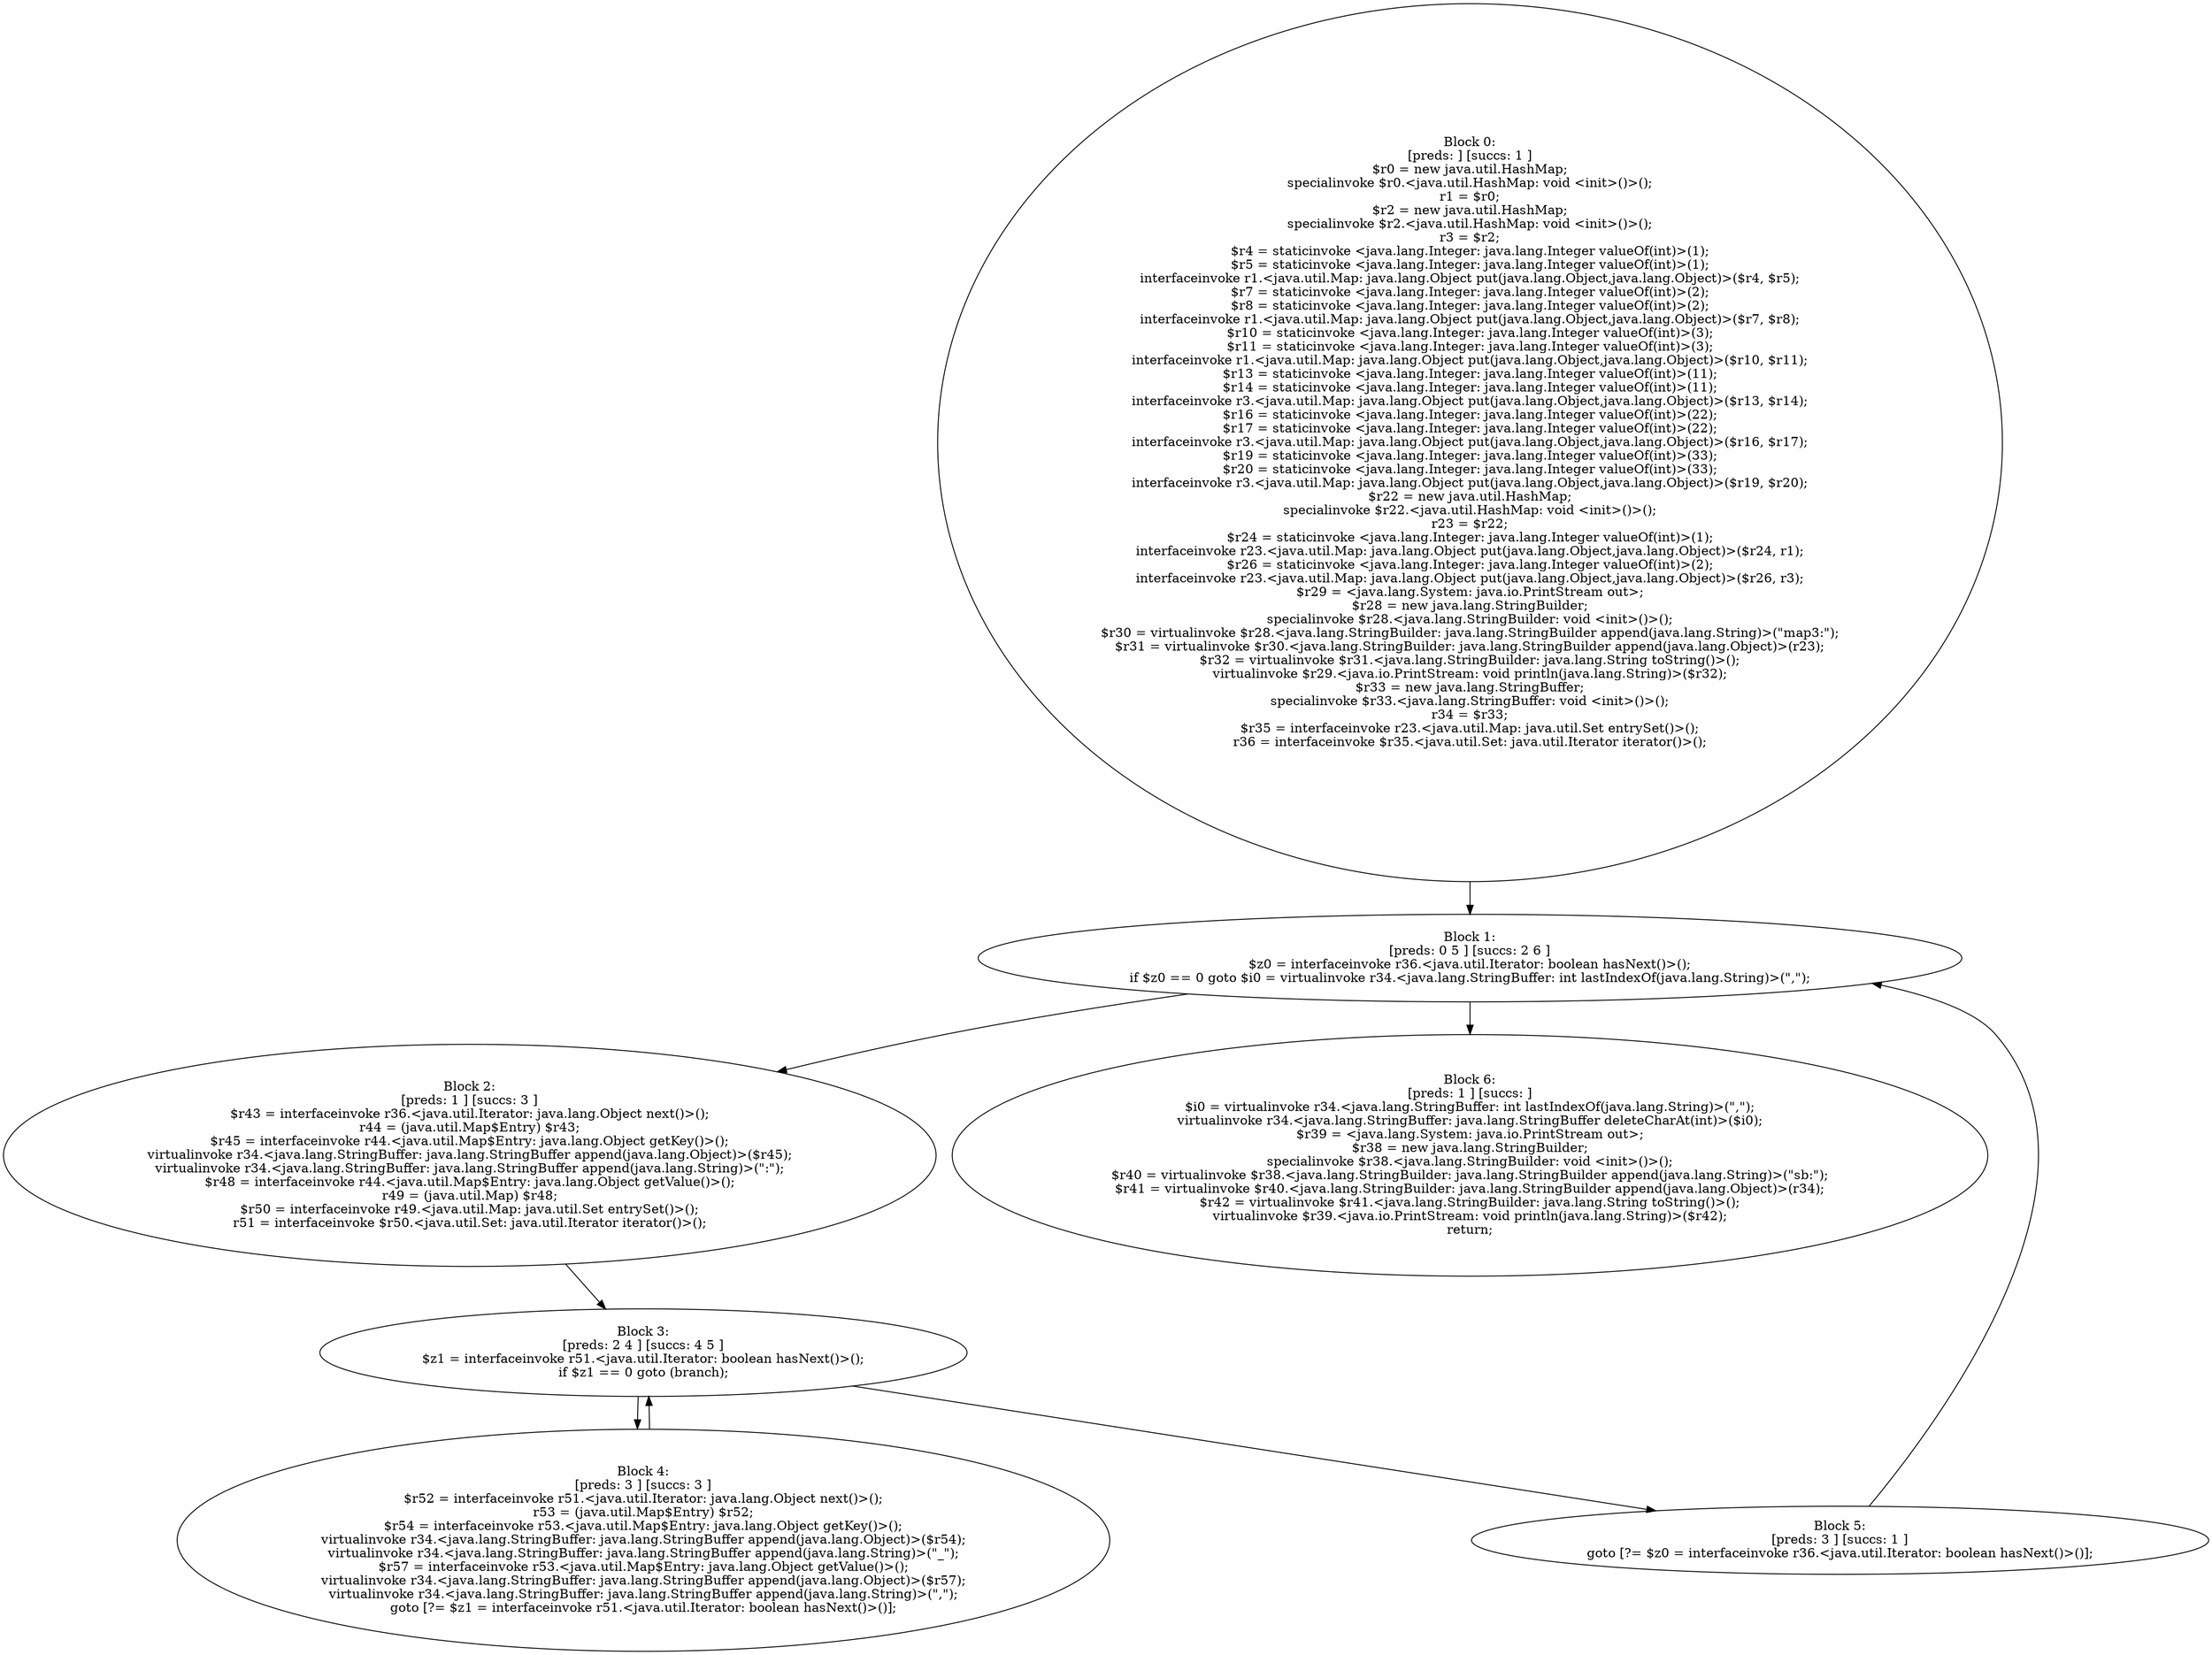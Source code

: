 digraph "unitGraph" {
    "Block 0:
[preds: ] [succs: 1 ]
$r0 = new java.util.HashMap;
specialinvoke $r0.<java.util.HashMap: void <init>()>();
r1 = $r0;
$r2 = new java.util.HashMap;
specialinvoke $r2.<java.util.HashMap: void <init>()>();
r3 = $r2;
$r4 = staticinvoke <java.lang.Integer: java.lang.Integer valueOf(int)>(1);
$r5 = staticinvoke <java.lang.Integer: java.lang.Integer valueOf(int)>(1);
interfaceinvoke r1.<java.util.Map: java.lang.Object put(java.lang.Object,java.lang.Object)>($r4, $r5);
$r7 = staticinvoke <java.lang.Integer: java.lang.Integer valueOf(int)>(2);
$r8 = staticinvoke <java.lang.Integer: java.lang.Integer valueOf(int)>(2);
interfaceinvoke r1.<java.util.Map: java.lang.Object put(java.lang.Object,java.lang.Object)>($r7, $r8);
$r10 = staticinvoke <java.lang.Integer: java.lang.Integer valueOf(int)>(3);
$r11 = staticinvoke <java.lang.Integer: java.lang.Integer valueOf(int)>(3);
interfaceinvoke r1.<java.util.Map: java.lang.Object put(java.lang.Object,java.lang.Object)>($r10, $r11);
$r13 = staticinvoke <java.lang.Integer: java.lang.Integer valueOf(int)>(11);
$r14 = staticinvoke <java.lang.Integer: java.lang.Integer valueOf(int)>(11);
interfaceinvoke r3.<java.util.Map: java.lang.Object put(java.lang.Object,java.lang.Object)>($r13, $r14);
$r16 = staticinvoke <java.lang.Integer: java.lang.Integer valueOf(int)>(22);
$r17 = staticinvoke <java.lang.Integer: java.lang.Integer valueOf(int)>(22);
interfaceinvoke r3.<java.util.Map: java.lang.Object put(java.lang.Object,java.lang.Object)>($r16, $r17);
$r19 = staticinvoke <java.lang.Integer: java.lang.Integer valueOf(int)>(33);
$r20 = staticinvoke <java.lang.Integer: java.lang.Integer valueOf(int)>(33);
interfaceinvoke r3.<java.util.Map: java.lang.Object put(java.lang.Object,java.lang.Object)>($r19, $r20);
$r22 = new java.util.HashMap;
specialinvoke $r22.<java.util.HashMap: void <init>()>();
r23 = $r22;
$r24 = staticinvoke <java.lang.Integer: java.lang.Integer valueOf(int)>(1);
interfaceinvoke r23.<java.util.Map: java.lang.Object put(java.lang.Object,java.lang.Object)>($r24, r1);
$r26 = staticinvoke <java.lang.Integer: java.lang.Integer valueOf(int)>(2);
interfaceinvoke r23.<java.util.Map: java.lang.Object put(java.lang.Object,java.lang.Object)>($r26, r3);
$r29 = <java.lang.System: java.io.PrintStream out>;
$r28 = new java.lang.StringBuilder;
specialinvoke $r28.<java.lang.StringBuilder: void <init>()>();
$r30 = virtualinvoke $r28.<java.lang.StringBuilder: java.lang.StringBuilder append(java.lang.String)>(\"map3:\");
$r31 = virtualinvoke $r30.<java.lang.StringBuilder: java.lang.StringBuilder append(java.lang.Object)>(r23);
$r32 = virtualinvoke $r31.<java.lang.StringBuilder: java.lang.String toString()>();
virtualinvoke $r29.<java.io.PrintStream: void println(java.lang.String)>($r32);
$r33 = new java.lang.StringBuffer;
specialinvoke $r33.<java.lang.StringBuffer: void <init>()>();
r34 = $r33;
$r35 = interfaceinvoke r23.<java.util.Map: java.util.Set entrySet()>();
r36 = interfaceinvoke $r35.<java.util.Set: java.util.Iterator iterator()>();
"
    "Block 1:
[preds: 0 5 ] [succs: 2 6 ]
$z0 = interfaceinvoke r36.<java.util.Iterator: boolean hasNext()>();
if $z0 == 0 goto $i0 = virtualinvoke r34.<java.lang.StringBuffer: int lastIndexOf(java.lang.String)>(\",\");
"
    "Block 2:
[preds: 1 ] [succs: 3 ]
$r43 = interfaceinvoke r36.<java.util.Iterator: java.lang.Object next()>();
r44 = (java.util.Map$Entry) $r43;
$r45 = interfaceinvoke r44.<java.util.Map$Entry: java.lang.Object getKey()>();
virtualinvoke r34.<java.lang.StringBuffer: java.lang.StringBuffer append(java.lang.Object)>($r45);
virtualinvoke r34.<java.lang.StringBuffer: java.lang.StringBuffer append(java.lang.String)>(\":\");
$r48 = interfaceinvoke r44.<java.util.Map$Entry: java.lang.Object getValue()>();
r49 = (java.util.Map) $r48;
$r50 = interfaceinvoke r49.<java.util.Map: java.util.Set entrySet()>();
r51 = interfaceinvoke $r50.<java.util.Set: java.util.Iterator iterator()>();
"
    "Block 3:
[preds: 2 4 ] [succs: 4 5 ]
$z1 = interfaceinvoke r51.<java.util.Iterator: boolean hasNext()>();
if $z1 == 0 goto (branch);
"
    "Block 4:
[preds: 3 ] [succs: 3 ]
$r52 = interfaceinvoke r51.<java.util.Iterator: java.lang.Object next()>();
r53 = (java.util.Map$Entry) $r52;
$r54 = interfaceinvoke r53.<java.util.Map$Entry: java.lang.Object getKey()>();
virtualinvoke r34.<java.lang.StringBuffer: java.lang.StringBuffer append(java.lang.Object)>($r54);
virtualinvoke r34.<java.lang.StringBuffer: java.lang.StringBuffer append(java.lang.String)>(\"_\");
$r57 = interfaceinvoke r53.<java.util.Map$Entry: java.lang.Object getValue()>();
virtualinvoke r34.<java.lang.StringBuffer: java.lang.StringBuffer append(java.lang.Object)>($r57);
virtualinvoke r34.<java.lang.StringBuffer: java.lang.StringBuffer append(java.lang.String)>(\",\");
goto [?= $z1 = interfaceinvoke r51.<java.util.Iterator: boolean hasNext()>()];
"
    "Block 5:
[preds: 3 ] [succs: 1 ]
goto [?= $z0 = interfaceinvoke r36.<java.util.Iterator: boolean hasNext()>()];
"
    "Block 6:
[preds: 1 ] [succs: ]
$i0 = virtualinvoke r34.<java.lang.StringBuffer: int lastIndexOf(java.lang.String)>(\",\");
virtualinvoke r34.<java.lang.StringBuffer: java.lang.StringBuffer deleteCharAt(int)>($i0);
$r39 = <java.lang.System: java.io.PrintStream out>;
$r38 = new java.lang.StringBuilder;
specialinvoke $r38.<java.lang.StringBuilder: void <init>()>();
$r40 = virtualinvoke $r38.<java.lang.StringBuilder: java.lang.StringBuilder append(java.lang.String)>(\"sb:\");
$r41 = virtualinvoke $r40.<java.lang.StringBuilder: java.lang.StringBuilder append(java.lang.Object)>(r34);
$r42 = virtualinvoke $r41.<java.lang.StringBuilder: java.lang.String toString()>();
virtualinvoke $r39.<java.io.PrintStream: void println(java.lang.String)>($r42);
return;
"
    "Block 0:
[preds: ] [succs: 1 ]
$r0 = new java.util.HashMap;
specialinvoke $r0.<java.util.HashMap: void <init>()>();
r1 = $r0;
$r2 = new java.util.HashMap;
specialinvoke $r2.<java.util.HashMap: void <init>()>();
r3 = $r2;
$r4 = staticinvoke <java.lang.Integer: java.lang.Integer valueOf(int)>(1);
$r5 = staticinvoke <java.lang.Integer: java.lang.Integer valueOf(int)>(1);
interfaceinvoke r1.<java.util.Map: java.lang.Object put(java.lang.Object,java.lang.Object)>($r4, $r5);
$r7 = staticinvoke <java.lang.Integer: java.lang.Integer valueOf(int)>(2);
$r8 = staticinvoke <java.lang.Integer: java.lang.Integer valueOf(int)>(2);
interfaceinvoke r1.<java.util.Map: java.lang.Object put(java.lang.Object,java.lang.Object)>($r7, $r8);
$r10 = staticinvoke <java.lang.Integer: java.lang.Integer valueOf(int)>(3);
$r11 = staticinvoke <java.lang.Integer: java.lang.Integer valueOf(int)>(3);
interfaceinvoke r1.<java.util.Map: java.lang.Object put(java.lang.Object,java.lang.Object)>($r10, $r11);
$r13 = staticinvoke <java.lang.Integer: java.lang.Integer valueOf(int)>(11);
$r14 = staticinvoke <java.lang.Integer: java.lang.Integer valueOf(int)>(11);
interfaceinvoke r3.<java.util.Map: java.lang.Object put(java.lang.Object,java.lang.Object)>($r13, $r14);
$r16 = staticinvoke <java.lang.Integer: java.lang.Integer valueOf(int)>(22);
$r17 = staticinvoke <java.lang.Integer: java.lang.Integer valueOf(int)>(22);
interfaceinvoke r3.<java.util.Map: java.lang.Object put(java.lang.Object,java.lang.Object)>($r16, $r17);
$r19 = staticinvoke <java.lang.Integer: java.lang.Integer valueOf(int)>(33);
$r20 = staticinvoke <java.lang.Integer: java.lang.Integer valueOf(int)>(33);
interfaceinvoke r3.<java.util.Map: java.lang.Object put(java.lang.Object,java.lang.Object)>($r19, $r20);
$r22 = new java.util.HashMap;
specialinvoke $r22.<java.util.HashMap: void <init>()>();
r23 = $r22;
$r24 = staticinvoke <java.lang.Integer: java.lang.Integer valueOf(int)>(1);
interfaceinvoke r23.<java.util.Map: java.lang.Object put(java.lang.Object,java.lang.Object)>($r24, r1);
$r26 = staticinvoke <java.lang.Integer: java.lang.Integer valueOf(int)>(2);
interfaceinvoke r23.<java.util.Map: java.lang.Object put(java.lang.Object,java.lang.Object)>($r26, r3);
$r29 = <java.lang.System: java.io.PrintStream out>;
$r28 = new java.lang.StringBuilder;
specialinvoke $r28.<java.lang.StringBuilder: void <init>()>();
$r30 = virtualinvoke $r28.<java.lang.StringBuilder: java.lang.StringBuilder append(java.lang.String)>(\"map3:\");
$r31 = virtualinvoke $r30.<java.lang.StringBuilder: java.lang.StringBuilder append(java.lang.Object)>(r23);
$r32 = virtualinvoke $r31.<java.lang.StringBuilder: java.lang.String toString()>();
virtualinvoke $r29.<java.io.PrintStream: void println(java.lang.String)>($r32);
$r33 = new java.lang.StringBuffer;
specialinvoke $r33.<java.lang.StringBuffer: void <init>()>();
r34 = $r33;
$r35 = interfaceinvoke r23.<java.util.Map: java.util.Set entrySet()>();
r36 = interfaceinvoke $r35.<java.util.Set: java.util.Iterator iterator()>();
"->"Block 1:
[preds: 0 5 ] [succs: 2 6 ]
$z0 = interfaceinvoke r36.<java.util.Iterator: boolean hasNext()>();
if $z0 == 0 goto $i0 = virtualinvoke r34.<java.lang.StringBuffer: int lastIndexOf(java.lang.String)>(\",\");
";
    "Block 1:
[preds: 0 5 ] [succs: 2 6 ]
$z0 = interfaceinvoke r36.<java.util.Iterator: boolean hasNext()>();
if $z0 == 0 goto $i0 = virtualinvoke r34.<java.lang.StringBuffer: int lastIndexOf(java.lang.String)>(\",\");
"->"Block 2:
[preds: 1 ] [succs: 3 ]
$r43 = interfaceinvoke r36.<java.util.Iterator: java.lang.Object next()>();
r44 = (java.util.Map$Entry) $r43;
$r45 = interfaceinvoke r44.<java.util.Map$Entry: java.lang.Object getKey()>();
virtualinvoke r34.<java.lang.StringBuffer: java.lang.StringBuffer append(java.lang.Object)>($r45);
virtualinvoke r34.<java.lang.StringBuffer: java.lang.StringBuffer append(java.lang.String)>(\":\");
$r48 = interfaceinvoke r44.<java.util.Map$Entry: java.lang.Object getValue()>();
r49 = (java.util.Map) $r48;
$r50 = interfaceinvoke r49.<java.util.Map: java.util.Set entrySet()>();
r51 = interfaceinvoke $r50.<java.util.Set: java.util.Iterator iterator()>();
";
    "Block 1:
[preds: 0 5 ] [succs: 2 6 ]
$z0 = interfaceinvoke r36.<java.util.Iterator: boolean hasNext()>();
if $z0 == 0 goto $i0 = virtualinvoke r34.<java.lang.StringBuffer: int lastIndexOf(java.lang.String)>(\",\");
"->"Block 6:
[preds: 1 ] [succs: ]
$i0 = virtualinvoke r34.<java.lang.StringBuffer: int lastIndexOf(java.lang.String)>(\",\");
virtualinvoke r34.<java.lang.StringBuffer: java.lang.StringBuffer deleteCharAt(int)>($i0);
$r39 = <java.lang.System: java.io.PrintStream out>;
$r38 = new java.lang.StringBuilder;
specialinvoke $r38.<java.lang.StringBuilder: void <init>()>();
$r40 = virtualinvoke $r38.<java.lang.StringBuilder: java.lang.StringBuilder append(java.lang.String)>(\"sb:\");
$r41 = virtualinvoke $r40.<java.lang.StringBuilder: java.lang.StringBuilder append(java.lang.Object)>(r34);
$r42 = virtualinvoke $r41.<java.lang.StringBuilder: java.lang.String toString()>();
virtualinvoke $r39.<java.io.PrintStream: void println(java.lang.String)>($r42);
return;
";
    "Block 2:
[preds: 1 ] [succs: 3 ]
$r43 = interfaceinvoke r36.<java.util.Iterator: java.lang.Object next()>();
r44 = (java.util.Map$Entry) $r43;
$r45 = interfaceinvoke r44.<java.util.Map$Entry: java.lang.Object getKey()>();
virtualinvoke r34.<java.lang.StringBuffer: java.lang.StringBuffer append(java.lang.Object)>($r45);
virtualinvoke r34.<java.lang.StringBuffer: java.lang.StringBuffer append(java.lang.String)>(\":\");
$r48 = interfaceinvoke r44.<java.util.Map$Entry: java.lang.Object getValue()>();
r49 = (java.util.Map) $r48;
$r50 = interfaceinvoke r49.<java.util.Map: java.util.Set entrySet()>();
r51 = interfaceinvoke $r50.<java.util.Set: java.util.Iterator iterator()>();
"->"Block 3:
[preds: 2 4 ] [succs: 4 5 ]
$z1 = interfaceinvoke r51.<java.util.Iterator: boolean hasNext()>();
if $z1 == 0 goto (branch);
";
    "Block 3:
[preds: 2 4 ] [succs: 4 5 ]
$z1 = interfaceinvoke r51.<java.util.Iterator: boolean hasNext()>();
if $z1 == 0 goto (branch);
"->"Block 4:
[preds: 3 ] [succs: 3 ]
$r52 = interfaceinvoke r51.<java.util.Iterator: java.lang.Object next()>();
r53 = (java.util.Map$Entry) $r52;
$r54 = interfaceinvoke r53.<java.util.Map$Entry: java.lang.Object getKey()>();
virtualinvoke r34.<java.lang.StringBuffer: java.lang.StringBuffer append(java.lang.Object)>($r54);
virtualinvoke r34.<java.lang.StringBuffer: java.lang.StringBuffer append(java.lang.String)>(\"_\");
$r57 = interfaceinvoke r53.<java.util.Map$Entry: java.lang.Object getValue()>();
virtualinvoke r34.<java.lang.StringBuffer: java.lang.StringBuffer append(java.lang.Object)>($r57);
virtualinvoke r34.<java.lang.StringBuffer: java.lang.StringBuffer append(java.lang.String)>(\",\");
goto [?= $z1 = interfaceinvoke r51.<java.util.Iterator: boolean hasNext()>()];
";
    "Block 3:
[preds: 2 4 ] [succs: 4 5 ]
$z1 = interfaceinvoke r51.<java.util.Iterator: boolean hasNext()>();
if $z1 == 0 goto (branch);
"->"Block 5:
[preds: 3 ] [succs: 1 ]
goto [?= $z0 = interfaceinvoke r36.<java.util.Iterator: boolean hasNext()>()];
";
    "Block 4:
[preds: 3 ] [succs: 3 ]
$r52 = interfaceinvoke r51.<java.util.Iterator: java.lang.Object next()>();
r53 = (java.util.Map$Entry) $r52;
$r54 = interfaceinvoke r53.<java.util.Map$Entry: java.lang.Object getKey()>();
virtualinvoke r34.<java.lang.StringBuffer: java.lang.StringBuffer append(java.lang.Object)>($r54);
virtualinvoke r34.<java.lang.StringBuffer: java.lang.StringBuffer append(java.lang.String)>(\"_\");
$r57 = interfaceinvoke r53.<java.util.Map$Entry: java.lang.Object getValue()>();
virtualinvoke r34.<java.lang.StringBuffer: java.lang.StringBuffer append(java.lang.Object)>($r57);
virtualinvoke r34.<java.lang.StringBuffer: java.lang.StringBuffer append(java.lang.String)>(\",\");
goto [?= $z1 = interfaceinvoke r51.<java.util.Iterator: boolean hasNext()>()];
"->"Block 3:
[preds: 2 4 ] [succs: 4 5 ]
$z1 = interfaceinvoke r51.<java.util.Iterator: boolean hasNext()>();
if $z1 == 0 goto (branch);
";
    "Block 5:
[preds: 3 ] [succs: 1 ]
goto [?= $z0 = interfaceinvoke r36.<java.util.Iterator: boolean hasNext()>()];
"->"Block 1:
[preds: 0 5 ] [succs: 2 6 ]
$z0 = interfaceinvoke r36.<java.util.Iterator: boolean hasNext()>();
if $z0 == 0 goto $i0 = virtualinvoke r34.<java.lang.StringBuffer: int lastIndexOf(java.lang.String)>(\",\");
";
}
